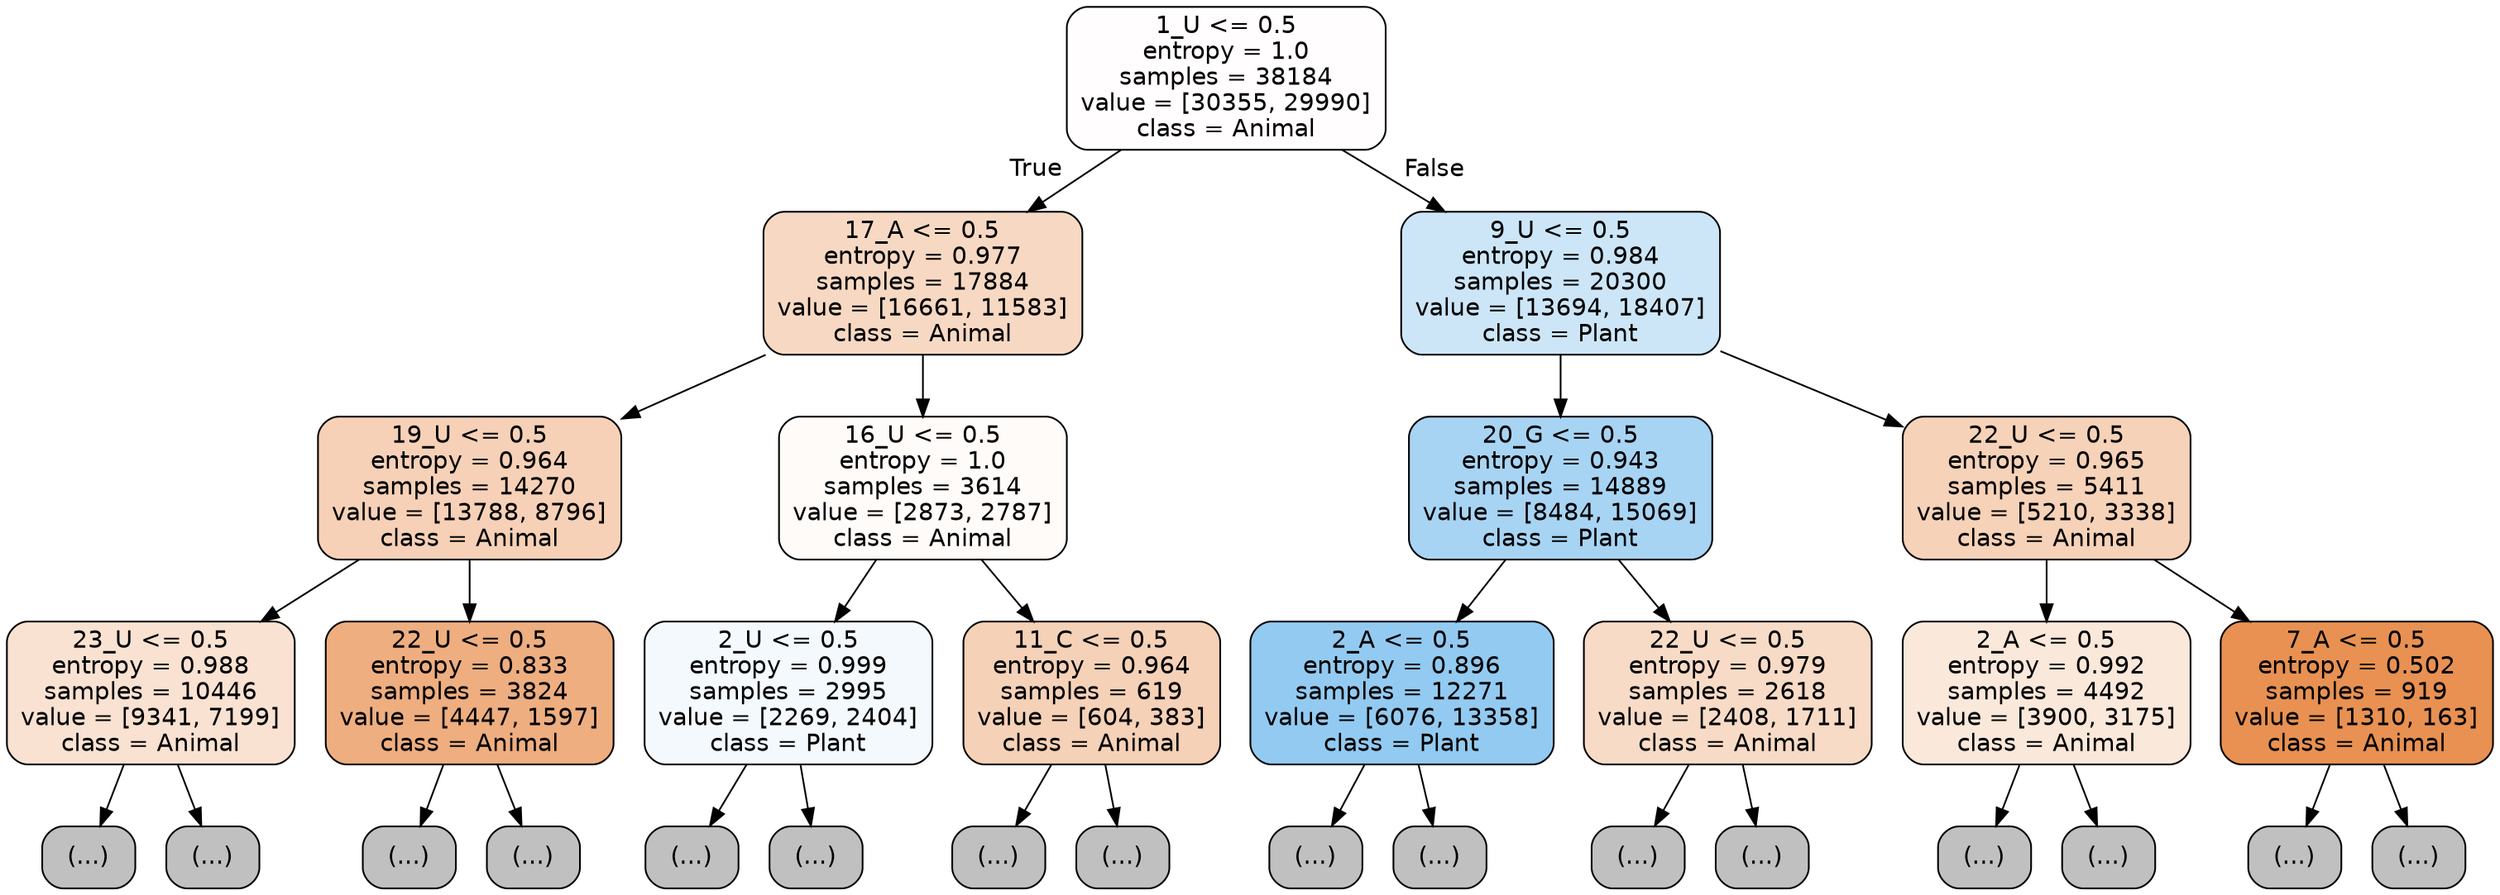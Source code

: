 digraph Tree {
node [shape=box, style="filled, rounded", color="black", fontname="helvetica"] ;
edge [fontname="helvetica"] ;
0 [label="1_U <= 0.5\nentropy = 1.0\nsamples = 38184\nvalue = [30355, 29990]\nclass = Animal", fillcolor="#fffdfd"] ;
1 [label="17_A <= 0.5\nentropy = 0.977\nsamples = 17884\nvalue = [16661, 11583]\nclass = Animal", fillcolor="#f7d9c3"] ;
0 -> 1 [labeldistance=2.5, labelangle=45, headlabel="True"] ;
2 [label="19_U <= 0.5\nentropy = 0.964\nsamples = 14270\nvalue = [13788, 8796]\nclass = Animal", fillcolor="#f6d1b7"] ;
1 -> 2 ;
3 [label="23_U <= 0.5\nentropy = 0.988\nsamples = 10446\nvalue = [9341, 7199]\nclass = Animal", fillcolor="#f9e2d2"] ;
2 -> 3 ;
4 [label="(...)", fillcolor="#C0C0C0"] ;
3 -> 4 ;
5281 [label="(...)", fillcolor="#C0C0C0"] ;
3 -> 5281 ;
5532 [label="22_U <= 0.5\nentropy = 0.833\nsamples = 3824\nvalue = [4447, 1597]\nclass = Animal", fillcolor="#eeae80"] ;
2 -> 5532 ;
5533 [label="(...)", fillcolor="#C0C0C0"] ;
5532 -> 5533 ;
7272 [label="(...)", fillcolor="#C0C0C0"] ;
5532 -> 7272 ;
7409 [label="16_U <= 0.5\nentropy = 1.0\nsamples = 3614\nvalue = [2873, 2787]\nclass = Animal", fillcolor="#fefbf9"] ;
1 -> 7409 ;
7410 [label="2_U <= 0.5\nentropy = 0.999\nsamples = 2995\nvalue = [2269, 2404]\nclass = Plant", fillcolor="#f4f9fe"] ;
7409 -> 7410 ;
7411 [label="(...)", fillcolor="#C0C0C0"] ;
7410 -> 7411 ;
8738 [label="(...)", fillcolor="#C0C0C0"] ;
7410 -> 8738 ;
9163 [label="11_C <= 0.5\nentropy = 0.964\nsamples = 619\nvalue = [604, 383]\nclass = Animal", fillcolor="#f5d1b7"] ;
7409 -> 9163 ;
9164 [label="(...)", fillcolor="#C0C0C0"] ;
9163 -> 9164 ;
9481 [label="(...)", fillcolor="#C0C0C0"] ;
9163 -> 9481 ;
9564 [label="9_U <= 0.5\nentropy = 0.984\nsamples = 20300\nvalue = [13694, 18407]\nclass = Plant", fillcolor="#cce6f8"] ;
0 -> 9564 [labeldistance=2.5, labelangle=-45, headlabel="False"] ;
9565 [label="20_G <= 0.5\nentropy = 0.943\nsamples = 14889\nvalue = [8484, 15069]\nclass = Plant", fillcolor="#a8d4f4"] ;
9564 -> 9565 ;
9566 [label="2_A <= 0.5\nentropy = 0.896\nsamples = 12271\nvalue = [6076, 13358]\nclass = Plant", fillcolor="#93caf1"] ;
9565 -> 9566 ;
9567 [label="(...)", fillcolor="#C0C0C0"] ;
9566 -> 9567 ;
12852 [label="(...)", fillcolor="#C0C0C0"] ;
9566 -> 12852 ;
13567 [label="22_U <= 0.5\nentropy = 0.979\nsamples = 2618\nvalue = [2408, 1711]\nclass = Animal", fillcolor="#f7dbc6"] ;
9565 -> 13567 ;
13568 [label="(...)", fillcolor="#C0C0C0"] ;
13567 -> 13568 ;
14727 [label="(...)", fillcolor="#C0C0C0"] ;
13567 -> 14727 ;
14898 [label="22_U <= 0.5\nentropy = 0.965\nsamples = 5411\nvalue = [5210, 3338]\nclass = Animal", fillcolor="#f6d2b8"] ;
9564 -> 14898 ;
14899 [label="2_A <= 0.5\nentropy = 0.992\nsamples = 4492\nvalue = [3900, 3175]\nclass = Animal", fillcolor="#fae8da"] ;
14898 -> 14899 ;
14900 [label="(...)", fillcolor="#C0C0C0"] ;
14899 -> 14900 ;
16401 [label="(...)", fillcolor="#C0C0C0"] ;
14899 -> 16401 ;
16810 [label="7_A <= 0.5\nentropy = 0.502\nsamples = 919\nvalue = [1310, 163]\nclass = Animal", fillcolor="#e89152"] ;
14898 -> 16810 ;
16811 [label="(...)", fillcolor="#C0C0C0"] ;
16810 -> 16811 ;
17014 [label="(...)", fillcolor="#C0C0C0"] ;
16810 -> 17014 ;
}